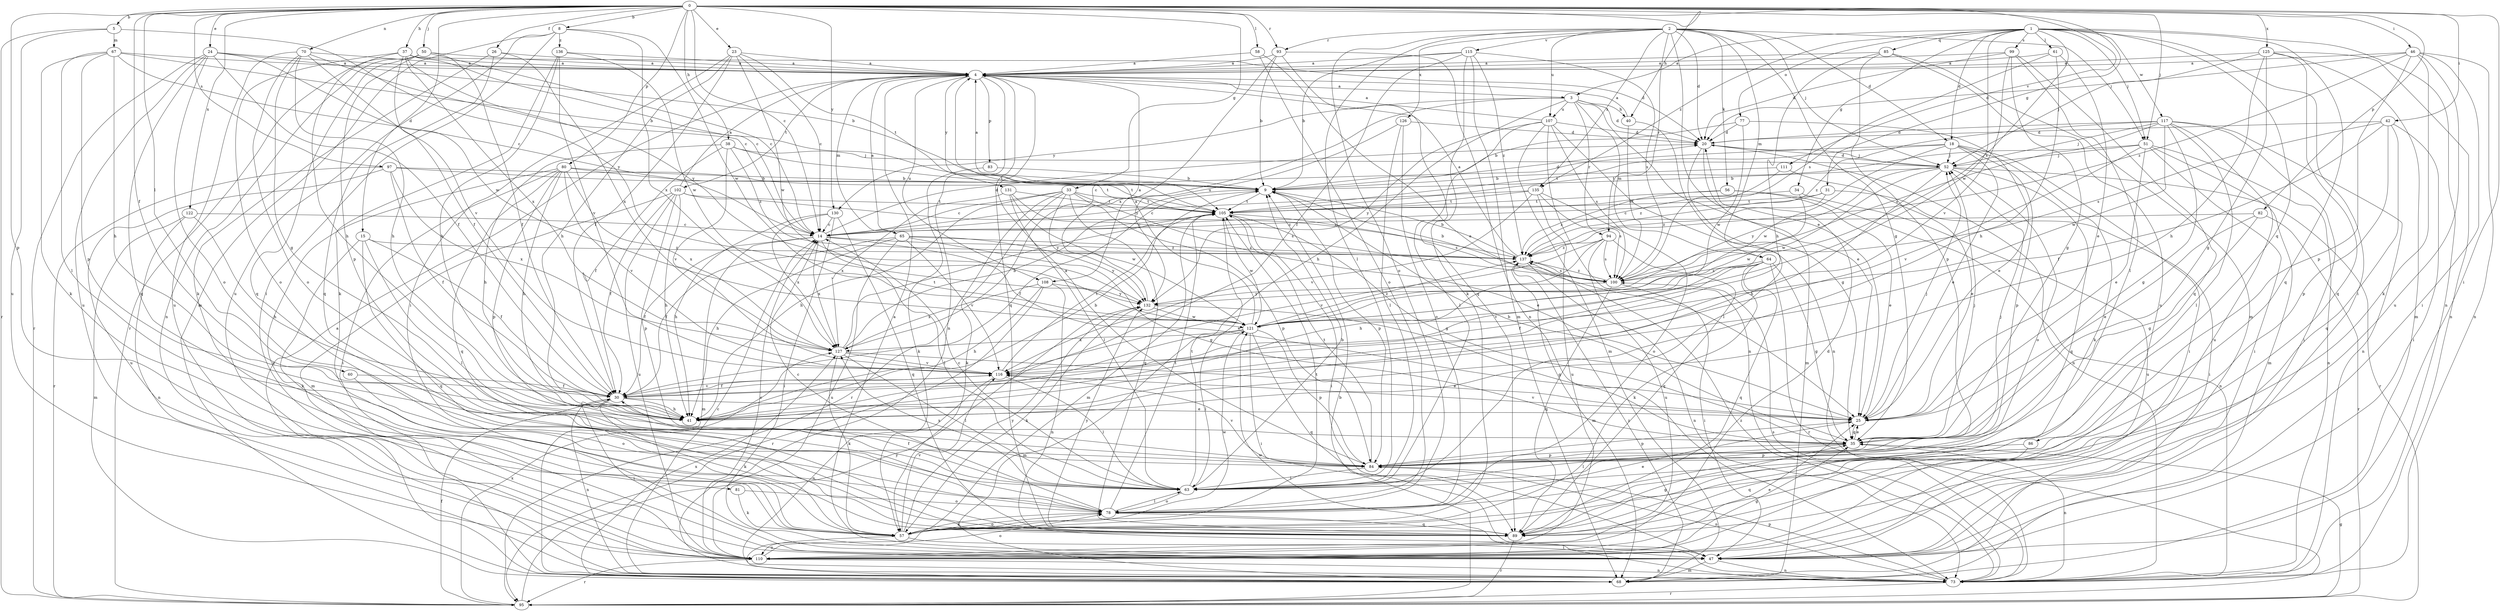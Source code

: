 strict digraph  {
0;
1;
2;
3;
4;
5;
8;
9;
14;
15;
18;
20;
23;
24;
25;
26;
30;
31;
33;
34;
35;
37;
38;
40;
41;
42;
46;
47;
50;
51;
52;
56;
57;
58;
60;
61;
63;
64;
65;
67;
68;
70;
73;
77;
78;
80;
81;
82;
83;
84;
85;
86;
89;
93;
94;
95;
97;
99;
100;
102;
105;
107;
108;
110;
111;
115;
116;
117;
121;
122;
125;
126;
127;
130;
131;
132;
135;
136;
137;
0 -> 5  [label=b];
0 -> 8  [label=b];
0 -> 14  [label=c];
0 -> 15  [label=d];
0 -> 23  [label=e];
0 -> 24  [label=e];
0 -> 26  [label=f];
0 -> 30  [label=f];
0 -> 31  [label=g];
0 -> 33  [label=g];
0 -> 37  [label=h];
0 -> 38  [label=h];
0 -> 40  [label=h];
0 -> 42  [label=i];
0 -> 46  [label=i];
0 -> 47  [label=i];
0 -> 50  [label=j];
0 -> 51  [label=j];
0 -> 58  [label=l];
0 -> 60  [label=l];
0 -> 70  [label=n];
0 -> 80  [label=p];
0 -> 81  [label=p];
0 -> 82  [label=p];
0 -> 93  [label=r];
0 -> 97  [label=s];
0 -> 111  [label=v];
0 -> 122  [label=x];
0 -> 125  [label=x];
0 -> 130  [label=y];
1 -> 3  [label=a];
1 -> 18  [label=d];
1 -> 34  [label=g];
1 -> 47  [label=i];
1 -> 51  [label=j];
1 -> 61  [label=l];
1 -> 73  [label=n];
1 -> 77  [label=o];
1 -> 85  [label=q];
1 -> 86  [label=q];
1 -> 89  [label=q];
1 -> 99  [label=s];
1 -> 100  [label=s];
1 -> 117  [label=w];
1 -> 121  [label=w];
1 -> 135  [label=z];
2 -> 18  [label=d];
2 -> 20  [label=d];
2 -> 25  [label=e];
2 -> 35  [label=g];
2 -> 51  [label=j];
2 -> 52  [label=j];
2 -> 56  [label=k];
2 -> 63  [label=l];
2 -> 64  [label=m];
2 -> 78  [label=o];
2 -> 93  [label=r];
2 -> 94  [label=r];
2 -> 107  [label=u];
2 -> 115  [label=v];
2 -> 126  [label=x];
2 -> 135  [label=z];
3 -> 20  [label=d];
3 -> 25  [label=e];
3 -> 40  [label=h];
3 -> 41  [label=h];
3 -> 64  [label=m];
3 -> 94  [label=r];
3 -> 107  [label=u];
3 -> 108  [label=u];
3 -> 130  [label=y];
4 -> 3  [label=a];
4 -> 65  [label=m];
4 -> 73  [label=n];
4 -> 83  [label=p];
4 -> 89  [label=q];
4 -> 102  [label=t];
4 -> 108  [label=u];
4 -> 131  [label=y];
5 -> 67  [label=m];
5 -> 95  [label=r];
5 -> 110  [label=u];
5 -> 132  [label=y];
8 -> 47  [label=i];
8 -> 68  [label=m];
8 -> 110  [label=u];
8 -> 121  [label=w];
8 -> 127  [label=x];
8 -> 136  [label=z];
9 -> 4  [label=a];
9 -> 20  [label=d];
9 -> 30  [label=f];
9 -> 84  [label=p];
9 -> 105  [label=t];
14 -> 20  [label=d];
14 -> 25  [label=e];
14 -> 30  [label=f];
14 -> 63  [label=l];
14 -> 68  [label=m];
14 -> 127  [label=x];
14 -> 137  [label=z];
15 -> 30  [label=f];
15 -> 57  [label=k];
15 -> 63  [label=l];
15 -> 89  [label=q];
15 -> 137  [label=z];
18 -> 14  [label=c];
18 -> 25  [label=e];
18 -> 47  [label=i];
18 -> 52  [label=j];
18 -> 57  [label=k];
18 -> 84  [label=p];
18 -> 105  [label=t];
18 -> 121  [label=w];
20 -> 52  [label=j];
20 -> 63  [label=l];
20 -> 68  [label=m];
20 -> 73  [label=n];
23 -> 4  [label=a];
23 -> 14  [label=c];
23 -> 30  [label=f];
23 -> 41  [label=h];
23 -> 47  [label=i];
23 -> 105  [label=t];
23 -> 121  [label=w];
24 -> 4  [label=a];
24 -> 9  [label=b];
24 -> 30  [label=f];
24 -> 78  [label=o];
24 -> 89  [label=q];
24 -> 95  [label=r];
24 -> 110  [label=u];
24 -> 121  [label=w];
25 -> 35  [label=g];
25 -> 52  [label=j];
25 -> 84  [label=p];
25 -> 116  [label=v];
26 -> 4  [label=a];
26 -> 57  [label=k];
26 -> 89  [label=q];
26 -> 127  [label=x];
30 -> 25  [label=e];
30 -> 41  [label=h];
30 -> 47  [label=i];
30 -> 57  [label=k];
30 -> 73  [label=n];
30 -> 116  [label=v];
31 -> 14  [label=c];
31 -> 47  [label=i];
31 -> 105  [label=t];
31 -> 137  [label=z];
33 -> 14  [label=c];
33 -> 25  [label=e];
33 -> 41  [label=h];
33 -> 57  [label=k];
33 -> 84  [label=p];
33 -> 89  [label=q];
33 -> 95  [label=r];
33 -> 105  [label=t];
33 -> 132  [label=y];
34 -> 105  [label=t];
34 -> 110  [label=u];
34 -> 121  [label=w];
35 -> 9  [label=b];
35 -> 25  [label=e];
35 -> 52  [label=j];
35 -> 63  [label=l];
35 -> 73  [label=n];
35 -> 84  [label=p];
37 -> 4  [label=a];
37 -> 14  [label=c];
37 -> 20  [label=d];
37 -> 30  [label=f];
37 -> 41  [label=h];
37 -> 78  [label=o];
37 -> 127  [label=x];
37 -> 132  [label=y];
38 -> 30  [label=f];
38 -> 41  [label=h];
38 -> 52  [label=j];
38 -> 105  [label=t];
38 -> 116  [label=v];
38 -> 137  [label=z];
40 -> 4  [label=a];
40 -> 73  [label=n];
40 -> 100  [label=s];
41 -> 9  [label=b];
42 -> 20  [label=d];
42 -> 30  [label=f];
42 -> 47  [label=i];
42 -> 84  [label=p];
42 -> 89  [label=q];
42 -> 100  [label=s];
46 -> 4  [label=a];
46 -> 20  [label=d];
46 -> 47  [label=i];
46 -> 57  [label=k];
46 -> 73  [label=n];
46 -> 84  [label=p];
46 -> 110  [label=u];
46 -> 137  [label=z];
47 -> 4  [label=a];
47 -> 68  [label=m];
47 -> 73  [label=n];
50 -> 4  [label=a];
50 -> 14  [label=c];
50 -> 30  [label=f];
50 -> 73  [label=n];
50 -> 84  [label=p];
50 -> 89  [label=q];
50 -> 95  [label=r];
51 -> 25  [label=e];
51 -> 47  [label=i];
51 -> 52  [label=j];
51 -> 68  [label=m];
51 -> 73  [label=n];
51 -> 105  [label=t];
51 -> 116  [label=v];
52 -> 9  [label=b];
52 -> 20  [label=d];
52 -> 41  [label=h];
52 -> 78  [label=o];
52 -> 89  [label=q];
52 -> 95  [label=r];
52 -> 121  [label=w];
52 -> 132  [label=y];
56 -> 25  [label=e];
56 -> 73  [label=n];
56 -> 105  [label=t];
56 -> 137  [label=z];
57 -> 47  [label=i];
57 -> 78  [label=o];
57 -> 105  [label=t];
57 -> 110  [label=u];
57 -> 116  [label=v];
57 -> 121  [label=w];
57 -> 132  [label=y];
58 -> 4  [label=a];
58 -> 25  [label=e];
58 -> 78  [label=o];
60 -> 30  [label=f];
60 -> 78  [label=o];
61 -> 4  [label=a];
61 -> 25  [label=e];
61 -> 41  [label=h];
61 -> 100  [label=s];
63 -> 9  [label=b];
63 -> 14  [label=c];
63 -> 30  [label=f];
63 -> 78  [label=o];
63 -> 105  [label=t];
63 -> 127  [label=x];
64 -> 30  [label=f];
64 -> 35  [label=g];
64 -> 57  [label=k];
64 -> 89  [label=q];
64 -> 95  [label=r];
64 -> 100  [label=s];
64 -> 116  [label=v];
65 -> 4  [label=a];
65 -> 30  [label=f];
65 -> 35  [label=g];
65 -> 41  [label=h];
65 -> 110  [label=u];
65 -> 116  [label=v];
65 -> 132  [label=y];
65 -> 137  [label=z];
67 -> 4  [label=a];
67 -> 9  [label=b];
67 -> 14  [label=c];
67 -> 41  [label=h];
67 -> 57  [label=k];
67 -> 63  [label=l];
67 -> 84  [label=p];
68 -> 4  [label=a];
68 -> 127  [label=x];
68 -> 137  [label=z];
70 -> 4  [label=a];
70 -> 14  [label=c];
70 -> 35  [label=g];
70 -> 41  [label=h];
70 -> 78  [label=o];
70 -> 110  [label=u];
70 -> 116  [label=v];
73 -> 14  [label=c];
73 -> 84  [label=p];
73 -> 95  [label=r];
73 -> 100  [label=s];
73 -> 121  [label=w];
73 -> 137  [label=z];
77 -> 9  [label=b];
77 -> 20  [label=d];
77 -> 25  [label=e];
77 -> 121  [label=w];
78 -> 14  [label=c];
78 -> 25  [label=e];
78 -> 57  [label=k];
78 -> 63  [label=l];
78 -> 89  [label=q];
78 -> 105  [label=t];
80 -> 9  [label=b];
80 -> 41  [label=h];
80 -> 47  [label=i];
80 -> 84  [label=p];
80 -> 89  [label=q];
80 -> 105  [label=t];
80 -> 110  [label=u];
80 -> 116  [label=v];
80 -> 127  [label=x];
81 -> 57  [label=k];
81 -> 78  [label=o];
82 -> 14  [label=c];
82 -> 25  [label=e];
82 -> 35  [label=g];
82 -> 95  [label=r];
83 -> 9  [label=b];
83 -> 57  [label=k];
84 -> 4  [label=a];
84 -> 52  [label=j];
84 -> 63  [label=l];
84 -> 73  [label=n];
84 -> 105  [label=t];
84 -> 116  [label=v];
85 -> 4  [label=a];
85 -> 41  [label=h];
85 -> 68  [label=m];
85 -> 84  [label=p];
85 -> 110  [label=u];
86 -> 84  [label=p];
86 -> 89  [label=q];
89 -> 35  [label=g];
89 -> 95  [label=r];
89 -> 132  [label=y];
93 -> 4  [label=a];
93 -> 9  [label=b];
93 -> 73  [label=n];
93 -> 89  [label=q];
93 -> 127  [label=x];
94 -> 41  [label=h];
94 -> 89  [label=q];
94 -> 100  [label=s];
94 -> 110  [label=u];
94 -> 116  [label=v];
94 -> 137  [label=z];
95 -> 9  [label=b];
95 -> 30  [label=f];
95 -> 35  [label=g];
95 -> 127  [label=x];
95 -> 132  [label=y];
97 -> 9  [label=b];
97 -> 30  [label=f];
97 -> 95  [label=r];
97 -> 105  [label=t];
97 -> 110  [label=u];
97 -> 127  [label=x];
99 -> 4  [label=a];
99 -> 20  [label=d];
99 -> 35  [label=g];
99 -> 63  [label=l];
99 -> 89  [label=q];
99 -> 116  [label=v];
100 -> 9  [label=b];
100 -> 47  [label=i];
100 -> 89  [label=q];
100 -> 132  [label=y];
100 -> 137  [label=z];
102 -> 4  [label=a];
102 -> 30  [label=f];
102 -> 41  [label=h];
102 -> 68  [label=m];
102 -> 84  [label=p];
102 -> 105  [label=t];
102 -> 110  [label=u];
102 -> 137  [label=z];
105 -> 14  [label=c];
105 -> 35  [label=g];
105 -> 47  [label=i];
105 -> 68  [label=m];
105 -> 100  [label=s];
105 -> 121  [label=w];
107 -> 4  [label=a];
107 -> 20  [label=d];
107 -> 35  [label=g];
107 -> 63  [label=l];
107 -> 68  [label=m];
107 -> 73  [label=n];
107 -> 100  [label=s];
107 -> 132  [label=y];
108 -> 41  [label=h];
108 -> 73  [label=n];
108 -> 95  [label=r];
108 -> 127  [label=x];
108 -> 132  [label=y];
110 -> 14  [label=c];
110 -> 20  [label=d];
110 -> 25  [label=e];
110 -> 35  [label=g];
110 -> 73  [label=n];
110 -> 78  [label=o];
110 -> 95  [label=r];
111 -> 9  [label=b];
111 -> 25  [label=e];
111 -> 137  [label=z];
115 -> 4  [label=a];
115 -> 9  [label=b];
115 -> 30  [label=f];
115 -> 57  [label=k];
115 -> 68  [label=m];
115 -> 100  [label=s];
115 -> 137  [label=z];
116 -> 30  [label=f];
116 -> 63  [label=l];
116 -> 73  [label=n];
116 -> 105  [label=t];
117 -> 20  [label=d];
117 -> 35  [label=g];
117 -> 47  [label=i];
117 -> 52  [label=j];
117 -> 63  [label=l];
117 -> 73  [label=n];
117 -> 100  [label=s];
117 -> 110  [label=u];
117 -> 121  [label=w];
117 -> 137  [label=z];
121 -> 4  [label=a];
121 -> 47  [label=i];
121 -> 63  [label=l];
121 -> 68  [label=m];
121 -> 84  [label=p];
121 -> 89  [label=q];
121 -> 127  [label=x];
121 -> 137  [label=z];
122 -> 14  [label=c];
122 -> 41  [label=h];
122 -> 68  [label=m];
122 -> 73  [label=n];
125 -> 4  [label=a];
125 -> 35  [label=g];
125 -> 41  [label=h];
125 -> 52  [label=j];
125 -> 68  [label=m];
125 -> 73  [label=n];
125 -> 89  [label=q];
126 -> 20  [label=d];
126 -> 63  [label=l];
126 -> 78  [label=o];
126 -> 132  [label=y];
127 -> 9  [label=b];
127 -> 25  [label=e];
127 -> 57  [label=k];
127 -> 63  [label=l];
127 -> 105  [label=t];
127 -> 116  [label=v];
130 -> 14  [label=c];
130 -> 41  [label=h];
130 -> 47  [label=i];
130 -> 89  [label=q];
130 -> 127  [label=x];
131 -> 63  [label=l];
131 -> 100  [label=s];
131 -> 105  [label=t];
131 -> 121  [label=w];
131 -> 127  [label=x];
132 -> 4  [label=a];
132 -> 35  [label=g];
132 -> 57  [label=k];
132 -> 121  [label=w];
135 -> 14  [label=c];
135 -> 78  [label=o];
135 -> 100  [label=s];
135 -> 105  [label=t];
135 -> 110  [label=u];
135 -> 116  [label=v];
136 -> 4  [label=a];
136 -> 41  [label=h];
136 -> 57  [label=k];
136 -> 116  [label=v];
136 -> 121  [label=w];
137 -> 4  [label=a];
137 -> 9  [label=b];
137 -> 68  [label=m];
137 -> 73  [label=n];
137 -> 100  [label=s];
}
